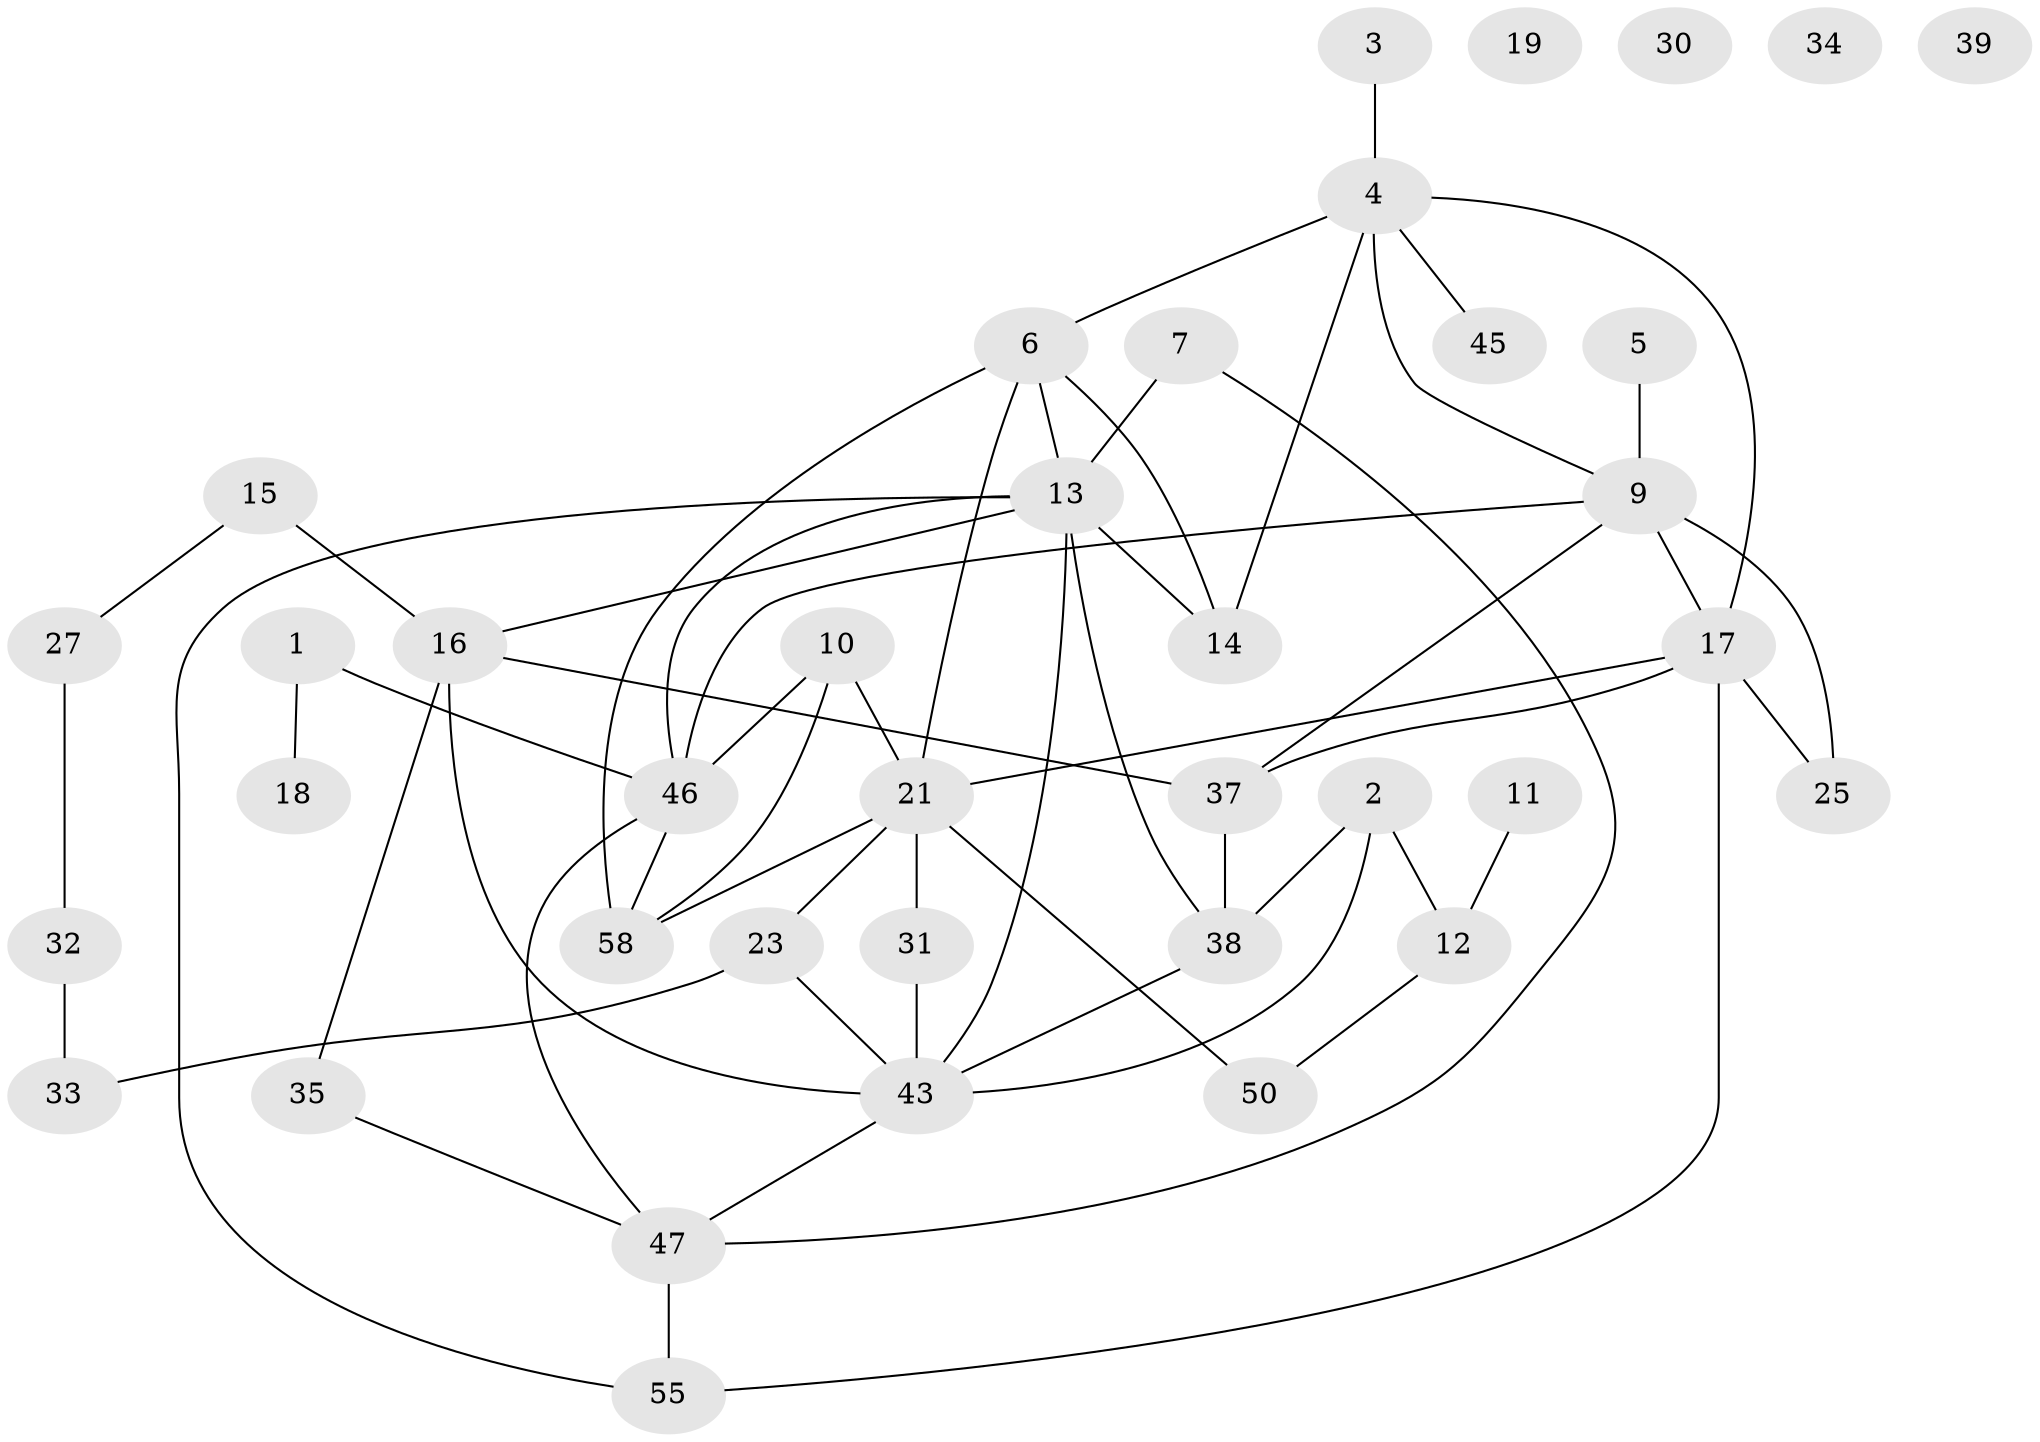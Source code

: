 // Generated by graph-tools (version 1.1) at 2025/23/03/03/25 07:23:25]
// undirected, 38 vertices, 58 edges
graph export_dot {
graph [start="1"]
  node [color=gray90,style=filled];
  1 [super="+56"];
  2 [super="+22"];
  3;
  4 [super="+41"];
  5;
  6 [super="+8"];
  7;
  9 [super="+40"];
  10 [super="+53"];
  11;
  12 [super="+20"];
  13 [super="+24"];
  14;
  15 [super="+59"];
  16 [super="+28"];
  17 [super="+26"];
  18;
  19 [super="+42"];
  21 [super="+29"];
  23 [super="+48"];
  25 [super="+52"];
  27;
  30 [super="+49"];
  31;
  32;
  33 [super="+36"];
  34;
  35;
  37;
  38;
  39;
  43 [super="+44"];
  45;
  46 [super="+51"];
  47 [super="+54"];
  50;
  55 [super="+57"];
  58;
  1 -- 18;
  1 -- 46;
  2 -- 38;
  2 -- 43;
  2 -- 12;
  3 -- 4;
  4 -- 17;
  4 -- 45;
  4 -- 6;
  4 -- 9;
  4 -- 14;
  5 -- 9;
  6 -- 14;
  6 -- 21;
  6 -- 58;
  6 -- 13;
  7 -- 47;
  7 -- 13;
  9 -- 25;
  9 -- 37;
  9 -- 46;
  9 -- 17;
  10 -- 21;
  10 -- 58;
  10 -- 46;
  11 -- 12;
  12 -- 50;
  13 -- 14;
  13 -- 16;
  13 -- 38;
  13 -- 43;
  13 -- 55;
  13 -- 46;
  15 -- 16;
  15 -- 27;
  16 -- 35;
  16 -- 37;
  16 -- 43;
  17 -- 21;
  17 -- 37;
  17 -- 55;
  17 -- 25;
  21 -- 31;
  21 -- 50;
  21 -- 58;
  21 -- 23;
  23 -- 33;
  23 -- 43;
  27 -- 32;
  31 -- 43;
  32 -- 33;
  35 -- 47;
  37 -- 38;
  38 -- 43;
  43 -- 47;
  46 -- 58;
  46 -- 47;
  47 -- 55;
}

